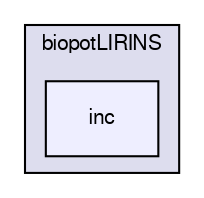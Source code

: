 digraph "inc" {
  compound=true
  node [ fontsize="10", fontname="FreeSans"];
  edge [ labelfontsize="10", labelfontname="FreeSans"];
  subgraph clusterdir_4f25b6c743728aaf1583ef05431f1024 {
    graph [ bgcolor="#ddddee", pencolor="black", label="biopotLIRINS" fontname="FreeSans", fontsize="10", URL="dir_4f25b6c743728aaf1583ef05431f1024.html"]
  dir_9e8a937057c080d24cdc4052568cef69 [shape=box, label="inc", style="filled", fillcolor="#eeeeff", pencolor="black", URL="dir_9e8a937057c080d24cdc4052568cef69.html"];
  }
}
